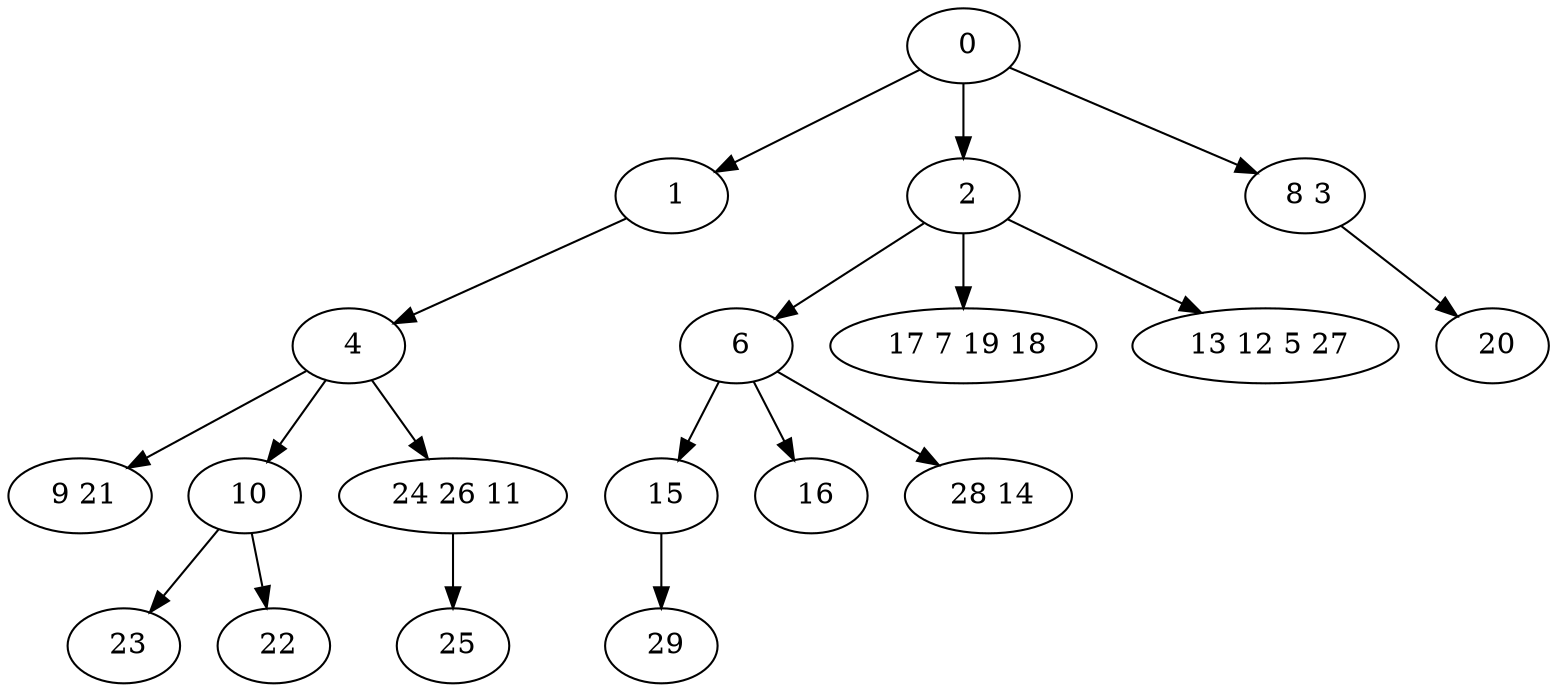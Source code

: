 digraph mytree {
" 0" -> " 1";
" 0" -> " 2";
" 0" -> " 8 3";
" 1" -> " 4";
" 2" -> " 6";
" 2" -> " 17 7 19 18";
" 2" -> " 13 12 5 27";
" 8 3" -> " 20";
" 4" -> " 9 21";
" 4" -> " 10";
" 4" -> " 24 26 11";
" 6" -> " 15";
" 6" -> " 16";
" 6" -> " 28 14";
" 17 7 19 18";
" 13 12 5 27";
" 15" -> " 29";
" 9 21";
" 10" -> " 23";
" 10" -> " 22";
" 24 26 11" -> " 25";
" 25";
" 16";
" 28 14";
" 23";
" 22";
" 29";
" 20";
}
